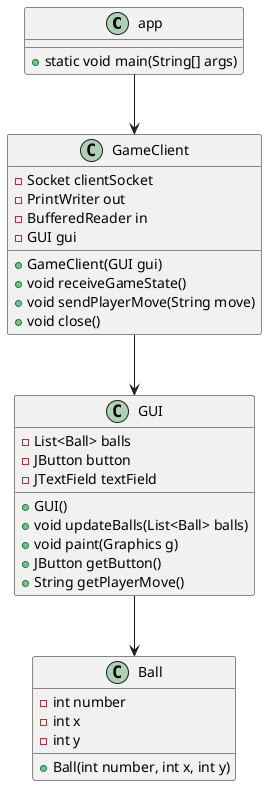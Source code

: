 @startuml Client_ClassDiagram

class app {
    +static void main(String[] args)
}

class GUI {
    -List<Ball> balls
    -JButton button
    -JTextField textField
    +GUI()
    +void updateBalls(List<Ball> balls)
    +void paint(Graphics g)
    +JButton getButton()
    +String getPlayerMove()
}

class GameClient {
    -Socket clientSocket
    -PrintWriter out
    -BufferedReader in
    -GUI gui
    +GameClient(GUI gui)
    +void receiveGameState()
    +void sendPlayerMove(String move)
    +void close()
}

class Ball {
    -int number
    -int x
    -int y
    +Ball(int number, int x, int y)
}

app --> GameClient
GameClient --> GUI
GUI --> Ball

@enduml